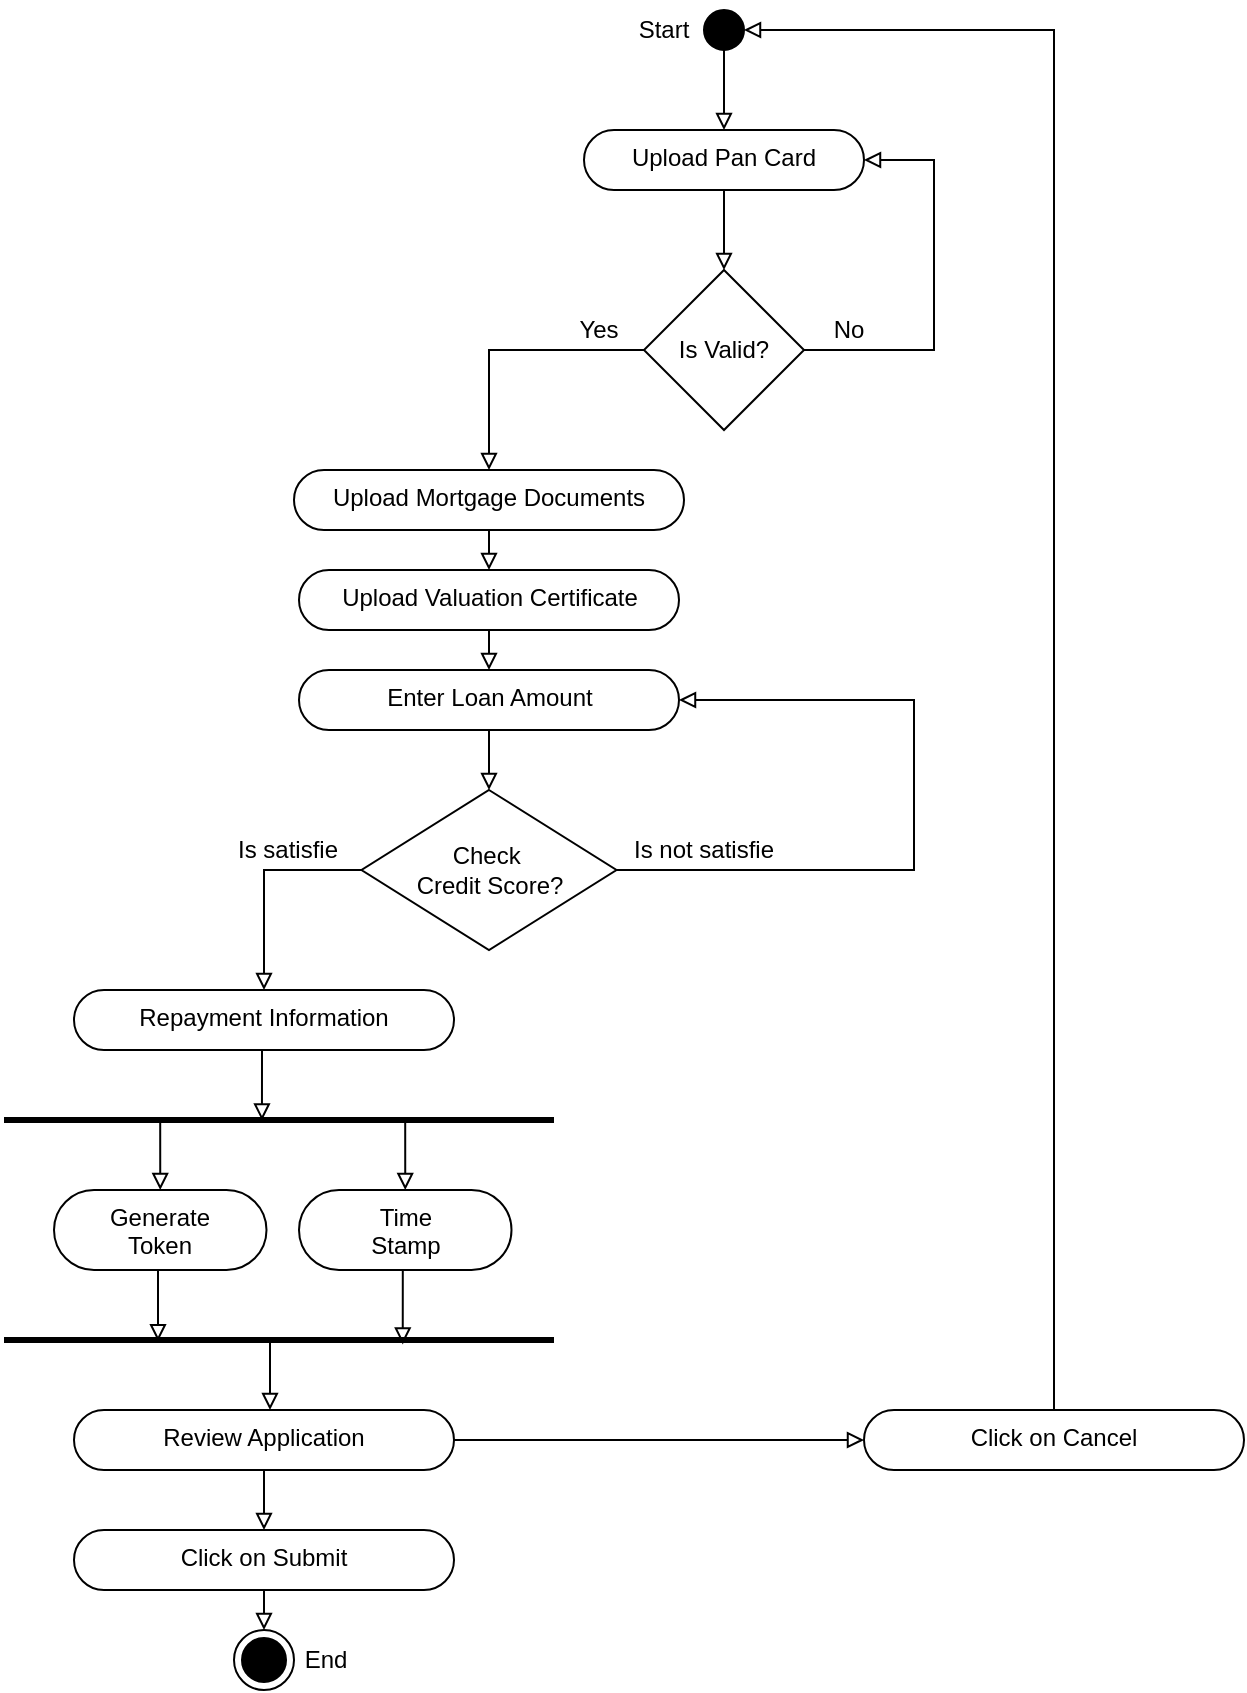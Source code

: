 <mxfile version="24.5.3" type="device">
  <diagram name="Page-1" id="btcpCZB6vtGhu5WBstjq">
    <mxGraphModel dx="1050" dy="621" grid="1" gridSize="10" guides="1" tooltips="1" connect="1" arrows="1" fold="1" page="1" pageScale="1" pageWidth="750" pageHeight="950" math="0" shadow="0">
      <root>
        <mxCell id="0" />
        <mxCell id="1" parent="0" />
        <mxCell id="Rh9CGznedd6ik9ucD9in-6" value="" style="edgeStyle=orthogonalEdgeStyle;rounded=0;orthogonalLoop=1;jettySize=auto;html=1;endArrow=block;endFill=0;" parent="1" source="Rh9CGznedd6ik9ucD9in-2" edge="1">
          <mxGeometry relative="1" as="geometry">
            <mxPoint x="425" y="120" as="targetPoint" />
          </mxGeometry>
        </mxCell>
        <mxCell id="Rh9CGznedd6ik9ucD9in-2" value="" style="ellipse;fillColor=strokeColor;html=1;" parent="1" vertex="1">
          <mxGeometry x="415" y="60" width="20" height="20" as="geometry" />
        </mxCell>
        <mxCell id="Rh9CGznedd6ik9ucD9in-13" style="edgeStyle=orthogonalEdgeStyle;rounded=0;orthogonalLoop=1;jettySize=auto;html=1;exitX=0.5;exitY=1;exitDx=0;exitDy=0;entryX=0.5;entryY=0;entryDx=0;entryDy=0;endArrow=block;endFill=0;" parent="1" source="Rh9CGznedd6ik9ucD9in-7" target="Rh9CGznedd6ik9ucD9in-12" edge="1">
          <mxGeometry relative="1" as="geometry" />
        </mxCell>
        <mxCell id="Rh9CGznedd6ik9ucD9in-7" value="Upload Pan Card" style="html=1;align=center;verticalAlign=top;rounded=1;absoluteArcSize=1;arcSize=52;dashed=0;whiteSpace=wrap;" parent="1" vertex="1">
          <mxGeometry x="355" y="120" width="140" height="30" as="geometry" />
        </mxCell>
        <mxCell id="Rh9CGznedd6ik9ucD9in-17" style="edgeStyle=orthogonalEdgeStyle;rounded=0;orthogonalLoop=1;jettySize=auto;html=1;exitX=1;exitY=0.5;exitDx=0;exitDy=0;entryX=1;entryY=0.5;entryDx=0;entryDy=0;jumpStyle=none;endArrow=block;endFill=0;" parent="1" source="Rh9CGznedd6ik9ucD9in-12" target="Rh9CGznedd6ik9ucD9in-7" edge="1">
          <mxGeometry relative="1" as="geometry">
            <Array as="points">
              <mxPoint x="530" y="230" />
              <mxPoint x="530" y="135" />
            </Array>
          </mxGeometry>
        </mxCell>
        <mxCell id="Rh9CGznedd6ik9ucD9in-29" style="edgeStyle=orthogonalEdgeStyle;rounded=0;orthogonalLoop=1;jettySize=auto;html=1;exitX=0;exitY=0.5;exitDx=0;exitDy=0;entryX=0.5;entryY=0;entryDx=0;entryDy=0;endArrow=block;endFill=0;" parent="1" source="Rh9CGznedd6ik9ucD9in-12" target="Rh9CGznedd6ik9ucD9in-21" edge="1">
          <mxGeometry relative="1" as="geometry" />
        </mxCell>
        <mxCell id="Rh9CGznedd6ik9ucD9in-12" value="Is Valid?" style="rhombus;whiteSpace=wrap;html=1;" parent="1" vertex="1">
          <mxGeometry x="385" y="190" width="80" height="80" as="geometry" />
        </mxCell>
        <mxCell id="Rh9CGznedd6ik9ucD9in-19" value="No" style="text;html=1;align=center;verticalAlign=middle;whiteSpace=wrap;rounded=0;" parent="1" vertex="1">
          <mxGeometry x="465" y="210" width="45" height="20" as="geometry" />
        </mxCell>
        <mxCell id="Rh9CGznedd6ik9ucD9in-20" value="Start" style="text;html=1;align=center;verticalAlign=middle;whiteSpace=wrap;rounded=0;" parent="1" vertex="1">
          <mxGeometry x="365" y="55" width="60" height="30" as="geometry" />
        </mxCell>
        <mxCell id="Rh9CGznedd6ik9ucD9in-30" style="edgeStyle=orthogonalEdgeStyle;rounded=0;orthogonalLoop=1;jettySize=auto;html=1;exitX=0.5;exitY=1;exitDx=0;exitDy=0;entryX=0.5;entryY=0;entryDx=0;entryDy=0;endArrow=block;endFill=0;" parent="1" source="Rh9CGznedd6ik9ucD9in-21" target="Rh9CGznedd6ik9ucD9in-23" edge="1">
          <mxGeometry relative="1" as="geometry" />
        </mxCell>
        <mxCell id="Rh9CGznedd6ik9ucD9in-21" value="Upload Mortgage Documents" style="html=1;align=center;verticalAlign=top;rounded=1;absoluteArcSize=1;arcSize=52;dashed=0;whiteSpace=wrap;" parent="1" vertex="1">
          <mxGeometry x="210" y="290" width="195" height="30" as="geometry" />
        </mxCell>
        <mxCell id="Rh9CGznedd6ik9ucD9in-32" style="edgeStyle=orthogonalEdgeStyle;rounded=0;orthogonalLoop=1;jettySize=auto;html=1;exitX=0.5;exitY=1;exitDx=0;exitDy=0;entryX=0.5;entryY=0;entryDx=0;entryDy=0;endArrow=block;endFill=0;" parent="1" source="Rh9CGznedd6ik9ucD9in-23" target="Rh9CGznedd6ik9ucD9in-31" edge="1">
          <mxGeometry relative="1" as="geometry" />
        </mxCell>
        <mxCell id="Rh9CGznedd6ik9ucD9in-23" value="Upload Valuation Certificate" style="html=1;align=center;verticalAlign=top;rounded=1;absoluteArcSize=1;arcSize=52;dashed=0;whiteSpace=wrap;" parent="1" vertex="1">
          <mxGeometry x="212.5" y="340" width="190" height="30" as="geometry" />
        </mxCell>
        <mxCell id="Rh9CGznedd6ik9ucD9in-25" value="Yes" style="text;html=1;align=center;verticalAlign=middle;whiteSpace=wrap;rounded=0;" parent="1" vertex="1">
          <mxGeometry x="340" y="210" width="45" height="20" as="geometry" />
        </mxCell>
        <mxCell id="Rh9CGznedd6ik9ucD9in-34" style="edgeStyle=orthogonalEdgeStyle;rounded=0;orthogonalLoop=1;jettySize=auto;html=1;exitX=0.5;exitY=1;exitDx=0;exitDy=0;entryX=0.5;entryY=0;entryDx=0;entryDy=0;endArrow=block;endFill=0;" parent="1" source="Rh9CGznedd6ik9ucD9in-31" target="Rh9CGznedd6ik9ucD9in-33" edge="1">
          <mxGeometry relative="1" as="geometry">
            <Array as="points">
              <mxPoint x="308" y="440" />
              <mxPoint x="308" y="440" />
            </Array>
          </mxGeometry>
        </mxCell>
        <mxCell id="Rh9CGznedd6ik9ucD9in-31" value="Enter Loan Amount" style="html=1;align=center;verticalAlign=top;rounded=1;absoluteArcSize=1;arcSize=52;dashed=0;whiteSpace=wrap;" parent="1" vertex="1">
          <mxGeometry x="212.5" y="390" width="190" height="30" as="geometry" />
        </mxCell>
        <mxCell id="Rh9CGznedd6ik9ucD9in-35" style="edgeStyle=orthogonalEdgeStyle;rounded=0;orthogonalLoop=1;jettySize=auto;html=1;exitX=1;exitY=0.5;exitDx=0;exitDy=0;entryX=1;entryY=0.5;entryDx=0;entryDy=0;endArrow=block;endFill=0;" parent="1" source="Rh9CGznedd6ik9ucD9in-33" target="Rh9CGznedd6ik9ucD9in-31" edge="1">
          <mxGeometry relative="1" as="geometry">
            <Array as="points">
              <mxPoint x="520" y="490" />
              <mxPoint x="520" y="405" />
            </Array>
          </mxGeometry>
        </mxCell>
        <mxCell id="Rh9CGznedd6ik9ucD9in-38" style="edgeStyle=orthogonalEdgeStyle;rounded=0;orthogonalLoop=1;jettySize=auto;html=1;exitX=0;exitY=0.5;exitDx=0;exitDy=0;endArrow=block;endFill=0;" parent="1" source="Rh9CGznedd6ik9ucD9in-33" target="Rh9CGznedd6ik9ucD9in-37" edge="1">
          <mxGeometry relative="1" as="geometry" />
        </mxCell>
        <mxCell id="Rh9CGznedd6ik9ucD9in-33" value="&lt;div&gt;Check&amp;nbsp;&lt;/div&gt;&lt;div&gt;Credit&amp;nbsp;&lt;span style=&quot;background-color: initial;&quot;&gt;Score?&lt;/span&gt;&lt;/div&gt;" style="rhombus;whiteSpace=wrap;html=1;" parent="1" vertex="1">
          <mxGeometry x="243.75" y="450" width="127.5" height="80" as="geometry" />
        </mxCell>
        <mxCell id="Rh9CGznedd6ik9ucD9in-36" value="Is not satisfie" style="text;html=1;align=center;verticalAlign=middle;whiteSpace=wrap;rounded=0;" parent="1" vertex="1">
          <mxGeometry x="370" y="470" width="90" height="20" as="geometry" />
        </mxCell>
        <mxCell id="Rh9CGznedd6ik9ucD9in-37" value="Repayment Information" style="html=1;align=center;verticalAlign=top;rounded=1;absoluteArcSize=1;arcSize=52;dashed=0;whiteSpace=wrap;" parent="1" vertex="1">
          <mxGeometry x="100" y="550" width="190" height="30" as="geometry" />
        </mxCell>
        <mxCell id="Rh9CGznedd6ik9ucD9in-39" value="Is satisfie" style="text;html=1;align=center;verticalAlign=middle;whiteSpace=wrap;rounded=0;" parent="1" vertex="1">
          <mxGeometry x="170" y="470" width="73.75" height="20" as="geometry" />
        </mxCell>
        <mxCell id="Rh9CGznedd6ik9ucD9in-52" style="edgeStyle=orthogonalEdgeStyle;rounded=0;orthogonalLoop=1;jettySize=auto;html=1;exitX=0.75;exitY=0.5;exitDx=0;exitDy=0;exitPerimeter=0;entryX=0.5;entryY=0;entryDx=0;entryDy=0;endArrow=block;endFill=0;" parent="1" source="Rh9CGznedd6ik9ucD9in-44" target="Rh9CGznedd6ik9ucD9in-48" edge="1">
          <mxGeometry relative="1" as="geometry" />
        </mxCell>
        <mxCell id="Rh9CGznedd6ik9ucD9in-63" style="edgeStyle=orthogonalEdgeStyle;rounded=0;orthogonalLoop=1;jettySize=auto;html=1;exitX=0.25;exitY=0.5;exitDx=0;exitDy=0;exitPerimeter=0;entryX=0.5;entryY=0;entryDx=0;entryDy=0;endArrow=block;endFill=0;" parent="1" source="Rh9CGznedd6ik9ucD9in-44" target="Rh9CGznedd6ik9ucD9in-47" edge="1">
          <mxGeometry relative="1" as="geometry" />
        </mxCell>
        <mxCell id="Rh9CGznedd6ik9ucD9in-44" value="" style="shape=line;html=1;strokeWidth=3;strokeColor=#000000;" parent="1" vertex="1">
          <mxGeometry x="65" y="610" width="275" height="10" as="geometry" />
        </mxCell>
        <mxCell id="Rh9CGznedd6ik9ucD9in-47" value="Generate&lt;div&gt;Token&lt;/div&gt;" style="html=1;align=center;verticalAlign=top;rounded=1;absoluteArcSize=1;arcSize=52;dashed=0;whiteSpace=wrap;" parent="1" vertex="1">
          <mxGeometry x="90" y="650" width="106.25" height="40" as="geometry" />
        </mxCell>
        <mxCell id="Rh9CGznedd6ik9ucD9in-48" value="Time&lt;div&gt;Stamp&lt;/div&gt;" style="html=1;align=center;verticalAlign=top;rounded=1;absoluteArcSize=1;arcSize=52;dashed=0;whiteSpace=wrap;" parent="1" vertex="1">
          <mxGeometry x="212.5" y="650" width="106.25" height="40" as="geometry" />
        </mxCell>
        <mxCell id="Rh9CGznedd6ik9ucD9in-53" value="" style="shape=line;html=1;strokeWidth=3;strokeColor=#000000;" parent="1" vertex="1">
          <mxGeometry x="65" y="720" width="275" height="10" as="geometry" />
        </mxCell>
        <mxCell id="Rh9CGznedd6ik9ucD9in-76" value="" style="edgeStyle=orthogonalEdgeStyle;rounded=0;orthogonalLoop=1;jettySize=auto;html=1;endArrow=block;endFill=0;" parent="1" source="Rh9CGznedd6ik9ucD9in-66" target="Rh9CGznedd6ik9ucD9in-74" edge="1">
          <mxGeometry relative="1" as="geometry" />
        </mxCell>
        <mxCell id="Rh9CGznedd6ik9ucD9in-77" style="edgeStyle=orthogonalEdgeStyle;rounded=0;orthogonalLoop=1;jettySize=auto;html=1;exitX=1;exitY=0.5;exitDx=0;exitDy=0;entryX=0;entryY=0.5;entryDx=0;entryDy=0;endArrow=block;endFill=0;" parent="1" source="Rh9CGznedd6ik9ucD9in-66" target="Rh9CGznedd6ik9ucD9in-75" edge="1">
          <mxGeometry relative="1" as="geometry" />
        </mxCell>
        <mxCell id="Rh9CGznedd6ik9ucD9in-66" value="Review Application" style="html=1;align=center;verticalAlign=top;rounded=1;absoluteArcSize=1;arcSize=52;dashed=0;whiteSpace=wrap;" parent="1" vertex="1">
          <mxGeometry x="100" y="760" width="190" height="30" as="geometry" />
        </mxCell>
        <mxCell id="Rh9CGznedd6ik9ucD9in-67" style="edgeStyle=orthogonalEdgeStyle;rounded=0;orthogonalLoop=1;jettySize=auto;html=1;exitX=0.511;exitY=0.48;exitDx=0;exitDy=0;endArrow=block;endFill=0;exitPerimeter=0;" parent="1" source="Rh9CGznedd6ik9ucD9in-53" edge="1">
          <mxGeometry relative="1" as="geometry">
            <mxPoint x="198" y="760" as="targetPoint" />
          </mxGeometry>
        </mxCell>
        <mxCell id="Rh9CGznedd6ik9ucD9in-71" style="edgeStyle=orthogonalEdgeStyle;rounded=0;orthogonalLoop=1;jettySize=auto;html=1;exitX=0.5;exitY=1;exitDx=0;exitDy=0;entryX=0.28;entryY=0.56;entryDx=0;entryDy=0;entryPerimeter=0;endArrow=block;endFill=0;" parent="1" source="Rh9CGznedd6ik9ucD9in-47" target="Rh9CGznedd6ik9ucD9in-53" edge="1">
          <mxGeometry relative="1" as="geometry" />
        </mxCell>
        <mxCell id="Rh9CGznedd6ik9ucD9in-72" style="edgeStyle=orthogonalEdgeStyle;rounded=0;orthogonalLoop=1;jettySize=auto;html=1;exitX=0.5;exitY=1;exitDx=0;exitDy=0;entryX=0.725;entryY=0.72;entryDx=0;entryDy=0;entryPerimeter=0;endArrow=block;endFill=0;" parent="1" source="Rh9CGznedd6ik9ucD9in-48" target="Rh9CGznedd6ik9ucD9in-53" edge="1">
          <mxGeometry relative="1" as="geometry" />
        </mxCell>
        <mxCell id="Rh9CGznedd6ik9ucD9in-73" style="edgeStyle=orthogonalEdgeStyle;rounded=0;orthogonalLoop=1;jettySize=auto;html=1;exitX=0.5;exitY=1;exitDx=0;exitDy=0;entryX=0.469;entryY=0.52;entryDx=0;entryDy=0;entryPerimeter=0;endArrow=block;endFill=0;" parent="1" source="Rh9CGznedd6ik9ucD9in-37" target="Rh9CGznedd6ik9ucD9in-44" edge="1">
          <mxGeometry relative="1" as="geometry" />
        </mxCell>
        <mxCell id="Rh9CGznedd6ik9ucD9in-80" style="edgeStyle=orthogonalEdgeStyle;rounded=0;orthogonalLoop=1;jettySize=auto;html=1;exitX=0.5;exitY=1;exitDx=0;exitDy=0;entryX=0.5;entryY=0;entryDx=0;entryDy=0;endArrow=block;endFill=0;" parent="1" source="Rh9CGznedd6ik9ucD9in-74" target="Rh9CGznedd6ik9ucD9in-79" edge="1">
          <mxGeometry relative="1" as="geometry" />
        </mxCell>
        <mxCell id="Rh9CGznedd6ik9ucD9in-74" value="Click on Submit" style="html=1;align=center;verticalAlign=top;rounded=1;absoluteArcSize=1;arcSize=52;dashed=0;whiteSpace=wrap;" parent="1" vertex="1">
          <mxGeometry x="100" y="820" width="190" height="30" as="geometry" />
        </mxCell>
        <mxCell id="Rh9CGznedd6ik9ucD9in-78" style="edgeStyle=orthogonalEdgeStyle;rounded=0;orthogonalLoop=1;jettySize=auto;html=1;exitX=0.5;exitY=0;exitDx=0;exitDy=0;entryX=1;entryY=0.5;entryDx=0;entryDy=0;endArrow=block;endFill=0;" parent="1" source="Rh9CGznedd6ik9ucD9in-75" target="Rh9CGznedd6ik9ucD9in-2" edge="1">
          <mxGeometry relative="1" as="geometry">
            <mxPoint x="640" y="390" as="targetPoint" />
          </mxGeometry>
        </mxCell>
        <mxCell id="Rh9CGznedd6ik9ucD9in-75" value="Click on Cancel" style="html=1;align=center;verticalAlign=top;rounded=1;absoluteArcSize=1;arcSize=52;dashed=0;whiteSpace=wrap;" parent="1" vertex="1">
          <mxGeometry x="495" y="760" width="190" height="30" as="geometry" />
        </mxCell>
        <mxCell id="Rh9CGznedd6ik9ucD9in-79" value="" style="ellipse;html=1;shape=endState;fillColor=strokeColor;" parent="1" vertex="1">
          <mxGeometry x="180" y="870" width="30" height="30" as="geometry" />
        </mxCell>
        <mxCell id="Rh9CGznedd6ik9ucD9in-81" value="End" style="text;html=1;align=center;verticalAlign=middle;whiteSpace=wrap;rounded=0;" parent="1" vertex="1">
          <mxGeometry x="196.25" y="870" width="60" height="30" as="geometry" />
        </mxCell>
      </root>
    </mxGraphModel>
  </diagram>
</mxfile>
